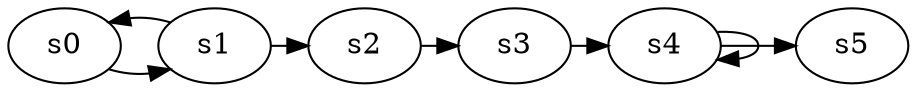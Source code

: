 digraph game_0058_chain_6 {
    s0 [name="s0", player=0, target=1];
    s1 [name="s1", player=1, target=1];
    s2 [name="s2", player=0];
    s3 [name="s3", player=1, target=1];
    s4 [name="s4", player=0];
    s5 [name="s5", player=1];

    s0 -> s1 [constraint="time == 12 || time == 16"];
    s1 -> s2 [constraint="time == 2 || time == 6 || time == 10 || time == 12"];
    s2 -> s3 [constraint="time % 2 == 0"];
    s3 -> s4 [constraint="time == 2 || time == 11"];
    s4 -> s5 [constraint="time % 5 == 3"];
    s1 -> s0 [constraint="!(time % 3 == 0)"];
    s4 -> s4 [constraint="time % 4 == 0"];
}
